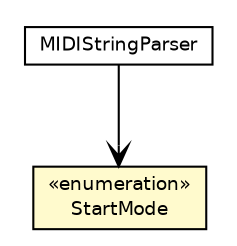 #!/usr/local/bin/dot
#
# Class diagram 
# Generated by UMLGraph version R5_6-24-gf6e263 (http://www.umlgraph.org/)
#

digraph G {
	edge [fontname="Helvetica",fontsize=10,labelfontname="Helvetica",labelfontsize=10];
	node [fontname="Helvetica",fontsize=10,shape=plaintext];
	nodesep=0.25;
	ranksep=0.5;
	// com.rockhoppertech.music.midi.parse.MIDIStringParser
	c4084 [label=<<table title="com.rockhoppertech.music.midi.parse.MIDIStringParser" border="0" cellborder="1" cellspacing="0" cellpadding="2" port="p" href="./MIDIStringParser.html">
		<tr><td><table border="0" cellspacing="0" cellpadding="1">
<tr><td align="center" balign="center"> MIDIStringParser </td></tr>
		</table></td></tr>
		</table>>, URL="./MIDIStringParser.html", fontname="Helvetica", fontcolor="black", fontsize=9.0];
	// com.rockhoppertech.music.midi.parse.MIDIStringParser.StartMode
	c4085 [label=<<table title="com.rockhoppertech.music.midi.parse.MIDIStringParser.StartMode" border="0" cellborder="1" cellspacing="0" cellpadding="2" port="p" bgcolor="lemonChiffon" href="./MIDIStringParser.StartMode.html">
		<tr><td><table border="0" cellspacing="0" cellpadding="1">
<tr><td align="center" balign="center"> &#171;enumeration&#187; </td></tr>
<tr><td align="center" balign="center"> StartMode </td></tr>
		</table></td></tr>
		</table>>, URL="./MIDIStringParser.StartMode.html", fontname="Helvetica", fontcolor="black", fontsize=9.0];
	// com.rockhoppertech.music.midi.parse.MIDIStringParser NAVASSOC com.rockhoppertech.music.midi.parse.MIDIStringParser.StartMode
	c4084:p -> c4085:p [taillabel="", label="", headlabel="", fontname="Helvetica", fontcolor="black", fontsize=10.0, color="black", arrowhead=open];
}

